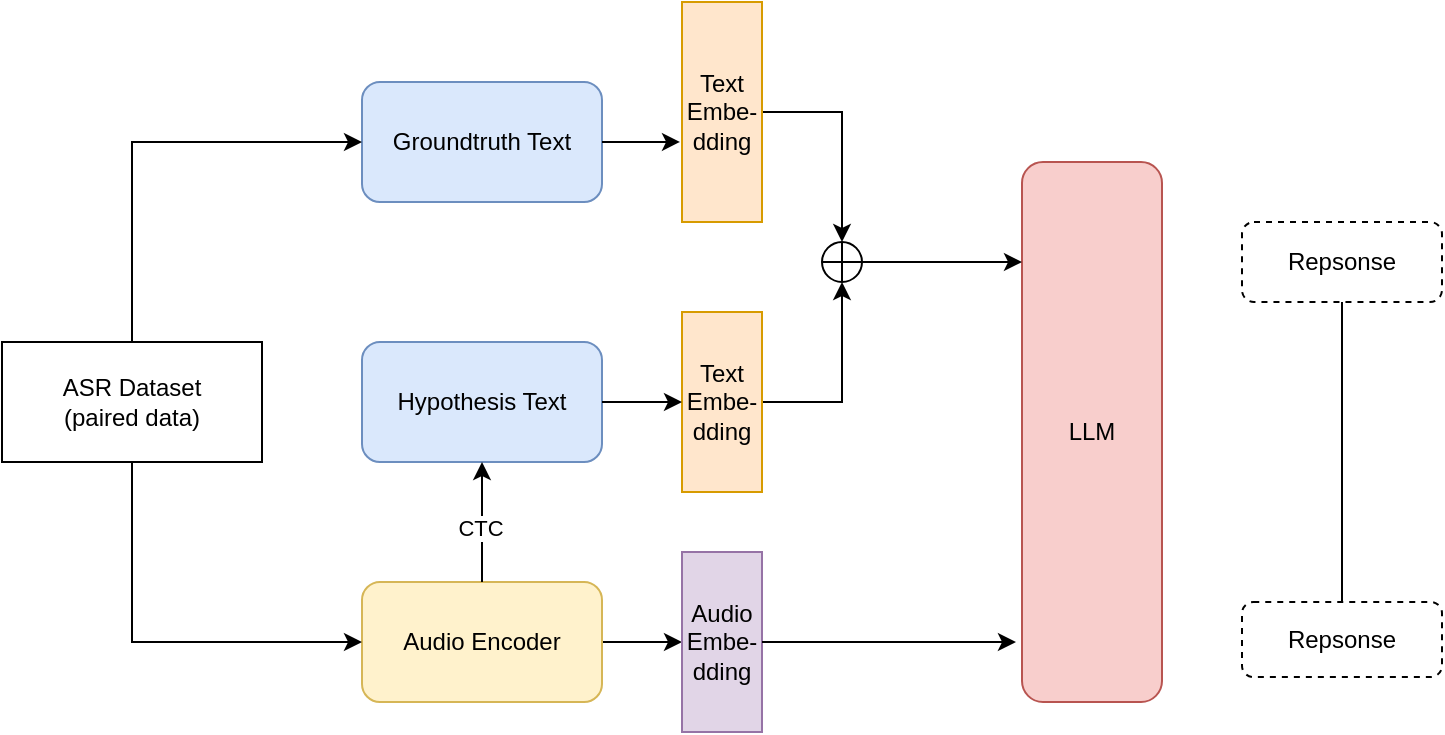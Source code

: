 <mxfile version="24.2.5" type="github">
  <diagram name="第 1 页" id="T4g3KaJ-ecK2wyhDyhMM">
    <mxGraphModel dx="1220" dy="679" grid="0" gridSize="10" guides="1" tooltips="1" connect="1" arrows="1" fold="1" page="1" pageScale="1" pageWidth="827" pageHeight="1169" math="0" shadow="0">
      <root>
        <mxCell id="0" />
        <mxCell id="1" parent="0" />
        <mxCell id="MVkR0pIZN539cBZ9aeX5-1" value="Groundtruth Text" style="rounded=1;whiteSpace=wrap;html=1;fillColor=#dae8fc;strokeColor=#6c8ebf;" vertex="1" parent="1">
          <mxGeometry x="200" y="160" width="120" height="60" as="geometry" />
        </mxCell>
        <mxCell id="MVkR0pIZN539cBZ9aeX5-15" style="edgeStyle=orthogonalEdgeStyle;rounded=0;orthogonalLoop=1;jettySize=auto;html=1;exitX=1;exitY=0.5;exitDx=0;exitDy=0;entryX=0;entryY=0.5;entryDx=0;entryDy=0;" edge="1" parent="1" source="MVkR0pIZN539cBZ9aeX5-2" target="MVkR0pIZN539cBZ9aeX5-8">
          <mxGeometry relative="1" as="geometry" />
        </mxCell>
        <mxCell id="MVkR0pIZN539cBZ9aeX5-2" value="Audio Encoder" style="rounded=1;whiteSpace=wrap;html=1;fillColor=#fff2cc;strokeColor=#d6b656;" vertex="1" parent="1">
          <mxGeometry x="200" y="410" width="120" height="60" as="geometry" />
        </mxCell>
        <mxCell id="MVkR0pIZN539cBZ9aeX5-3" value="Hypothesis Text" style="rounded=1;whiteSpace=wrap;html=1;fillColor=#dae8fc;strokeColor=#6c8ebf;" vertex="1" parent="1">
          <mxGeometry x="200" y="290" width="120" height="60" as="geometry" />
        </mxCell>
        <mxCell id="MVkR0pIZN539cBZ9aeX5-4" value="LLM" style="rounded=1;whiteSpace=wrap;html=1;fillColor=#f8cecc;strokeColor=#b85450;" vertex="1" parent="1">
          <mxGeometry x="530" y="200" width="70" height="270" as="geometry" />
        </mxCell>
        <mxCell id="MVkR0pIZN539cBZ9aeX5-11" style="edgeStyle=orthogonalEdgeStyle;rounded=0;orthogonalLoop=1;jettySize=auto;html=1;exitX=0.5;exitY=0;exitDx=0;exitDy=0;entryX=0;entryY=0.5;entryDx=0;entryDy=0;" edge="1" parent="1" source="MVkR0pIZN539cBZ9aeX5-5" target="MVkR0pIZN539cBZ9aeX5-1">
          <mxGeometry relative="1" as="geometry" />
        </mxCell>
        <mxCell id="MVkR0pIZN539cBZ9aeX5-31" style="edgeStyle=orthogonalEdgeStyle;rounded=0;orthogonalLoop=1;jettySize=auto;html=1;entryX=0;entryY=0.5;entryDx=0;entryDy=0;" edge="1" parent="1" source="MVkR0pIZN539cBZ9aeX5-5" target="MVkR0pIZN539cBZ9aeX5-2">
          <mxGeometry relative="1" as="geometry">
            <Array as="points">
              <mxPoint x="85" y="440" />
            </Array>
          </mxGeometry>
        </mxCell>
        <mxCell id="MVkR0pIZN539cBZ9aeX5-5" value="ASR Dataset&lt;div&gt;(paired data)&lt;/div&gt;" style="rounded=0;whiteSpace=wrap;html=1;" vertex="1" parent="1">
          <mxGeometry x="20" y="290" width="130" height="60" as="geometry" />
        </mxCell>
        <mxCell id="MVkR0pIZN539cBZ9aeX5-24" style="edgeStyle=orthogonalEdgeStyle;rounded=0;orthogonalLoop=1;jettySize=auto;html=1;entryX=0.5;entryY=1;entryDx=0;entryDy=0;" edge="1" parent="1" source="MVkR0pIZN539cBZ9aeX5-6" target="MVkR0pIZN539cBZ9aeX5-21">
          <mxGeometry relative="1" as="geometry" />
        </mxCell>
        <mxCell id="MVkR0pIZN539cBZ9aeX5-6" value="Text Embe-dding" style="rounded=0;whiteSpace=wrap;html=1;fillColor=#ffe6cc;strokeColor=#d79b00;" vertex="1" parent="1">
          <mxGeometry x="360" y="275" width="40" height="90" as="geometry" />
        </mxCell>
        <mxCell id="MVkR0pIZN539cBZ9aeX5-23" style="edgeStyle=orthogonalEdgeStyle;rounded=0;orthogonalLoop=1;jettySize=auto;html=1;entryX=0.5;entryY=0;entryDx=0;entryDy=0;" edge="1" parent="1" source="MVkR0pIZN539cBZ9aeX5-7" target="MVkR0pIZN539cBZ9aeX5-21">
          <mxGeometry relative="1" as="geometry" />
        </mxCell>
        <mxCell id="MVkR0pIZN539cBZ9aeX5-7" value="Text Embe-dding" style="rounded=0;whiteSpace=wrap;html=1;fillColor=#ffe6cc;strokeColor=#d79b00;" vertex="1" parent="1">
          <mxGeometry x="360" y="120" width="40" height="110" as="geometry" />
        </mxCell>
        <mxCell id="MVkR0pIZN539cBZ9aeX5-8" value="Audio Embe-dding" style="rounded=0;whiteSpace=wrap;html=1;fillColor=#e1d5e7;strokeColor=#9673a6;" vertex="1" parent="1">
          <mxGeometry x="360" y="395" width="40" height="90" as="geometry" />
        </mxCell>
        <mxCell id="MVkR0pIZN539cBZ9aeX5-9" value="" style="endArrow=classic;html=1;rounded=0;exitX=0.5;exitY=0;exitDx=0;exitDy=0;entryX=0.5;entryY=1;entryDx=0;entryDy=0;" edge="1" parent="1" source="MVkR0pIZN539cBZ9aeX5-2" target="MVkR0pIZN539cBZ9aeX5-3">
          <mxGeometry width="50" height="50" relative="1" as="geometry">
            <mxPoint x="390" y="380" as="sourcePoint" />
            <mxPoint x="270" y="400" as="targetPoint" />
          </mxGeometry>
        </mxCell>
        <mxCell id="MVkR0pIZN539cBZ9aeX5-16" value="CTC" style="edgeLabel;html=1;align=center;verticalAlign=middle;resizable=0;points=[];" vertex="1" connectable="0" parent="MVkR0pIZN539cBZ9aeX5-9">
          <mxGeometry x="-0.086" y="1" relative="1" as="geometry">
            <mxPoint as="offset" />
          </mxGeometry>
        </mxCell>
        <mxCell id="MVkR0pIZN539cBZ9aeX5-10" value="" style="endArrow=classic;html=1;rounded=0;entryX=0;entryY=0.5;entryDx=0;entryDy=0;" edge="1" parent="1" target="MVkR0pIZN539cBZ9aeX5-6">
          <mxGeometry width="50" height="50" relative="1" as="geometry">
            <mxPoint x="320" y="320" as="sourcePoint" />
            <mxPoint x="370" y="400" as="targetPoint" />
          </mxGeometry>
        </mxCell>
        <mxCell id="MVkR0pIZN539cBZ9aeX5-14" style="edgeStyle=orthogonalEdgeStyle;rounded=0;orthogonalLoop=1;jettySize=auto;html=1;entryX=-0.025;entryY=0.636;entryDx=0;entryDy=0;entryPerimeter=0;" edge="1" parent="1" source="MVkR0pIZN539cBZ9aeX5-1" target="MVkR0pIZN539cBZ9aeX5-7">
          <mxGeometry relative="1" as="geometry" />
        </mxCell>
        <mxCell id="MVkR0pIZN539cBZ9aeX5-19" value="Repsonse" style="rounded=1;whiteSpace=wrap;html=1;labelBorderColor=none;dashed=1;" vertex="1" parent="1">
          <mxGeometry x="640" y="230" width="100" height="40" as="geometry" />
        </mxCell>
        <mxCell id="MVkR0pIZN539cBZ9aeX5-20" value="Repsonse" style="rounded=1;whiteSpace=wrap;html=1;dashed=1;" vertex="1" parent="1">
          <mxGeometry x="640" y="420" width="100" height="37.5" as="geometry" />
        </mxCell>
        <mxCell id="MVkR0pIZN539cBZ9aeX5-21" value="" style="shape=orEllipse;perimeter=ellipsePerimeter;whiteSpace=wrap;html=1;backgroundOutline=1;" vertex="1" parent="1">
          <mxGeometry x="430" y="240" width="20" height="20" as="geometry" />
        </mxCell>
        <mxCell id="MVkR0pIZN539cBZ9aeX5-26" style="edgeStyle=orthogonalEdgeStyle;rounded=0;orthogonalLoop=1;jettySize=auto;html=1;" edge="1" parent="1" source="MVkR0pIZN539cBZ9aeX5-21">
          <mxGeometry relative="1" as="geometry">
            <mxPoint x="530" y="250" as="targetPoint" />
            <Array as="points">
              <mxPoint x="530" y="250" />
            </Array>
          </mxGeometry>
        </mxCell>
        <mxCell id="MVkR0pIZN539cBZ9aeX5-28" style="edgeStyle=orthogonalEdgeStyle;rounded=0;orthogonalLoop=1;jettySize=auto;html=1;entryX=-0.043;entryY=0.889;entryDx=0;entryDy=0;entryPerimeter=0;" edge="1" parent="1" source="MVkR0pIZN539cBZ9aeX5-8" target="MVkR0pIZN539cBZ9aeX5-4">
          <mxGeometry relative="1" as="geometry" />
        </mxCell>
        <mxCell id="MVkR0pIZN539cBZ9aeX5-30" value="" style="endArrow=none;html=1;rounded=0;entryX=0.5;entryY=1;entryDx=0;entryDy=0;exitX=0.5;exitY=0;exitDx=0;exitDy=0;" edge="1" parent="1" source="MVkR0pIZN539cBZ9aeX5-20" target="MVkR0pIZN539cBZ9aeX5-19">
          <mxGeometry width="50" height="50" relative="1" as="geometry">
            <mxPoint x="690" y="410" as="sourcePoint" />
            <mxPoint x="690" y="280" as="targetPoint" />
          </mxGeometry>
        </mxCell>
      </root>
    </mxGraphModel>
  </diagram>
</mxfile>
